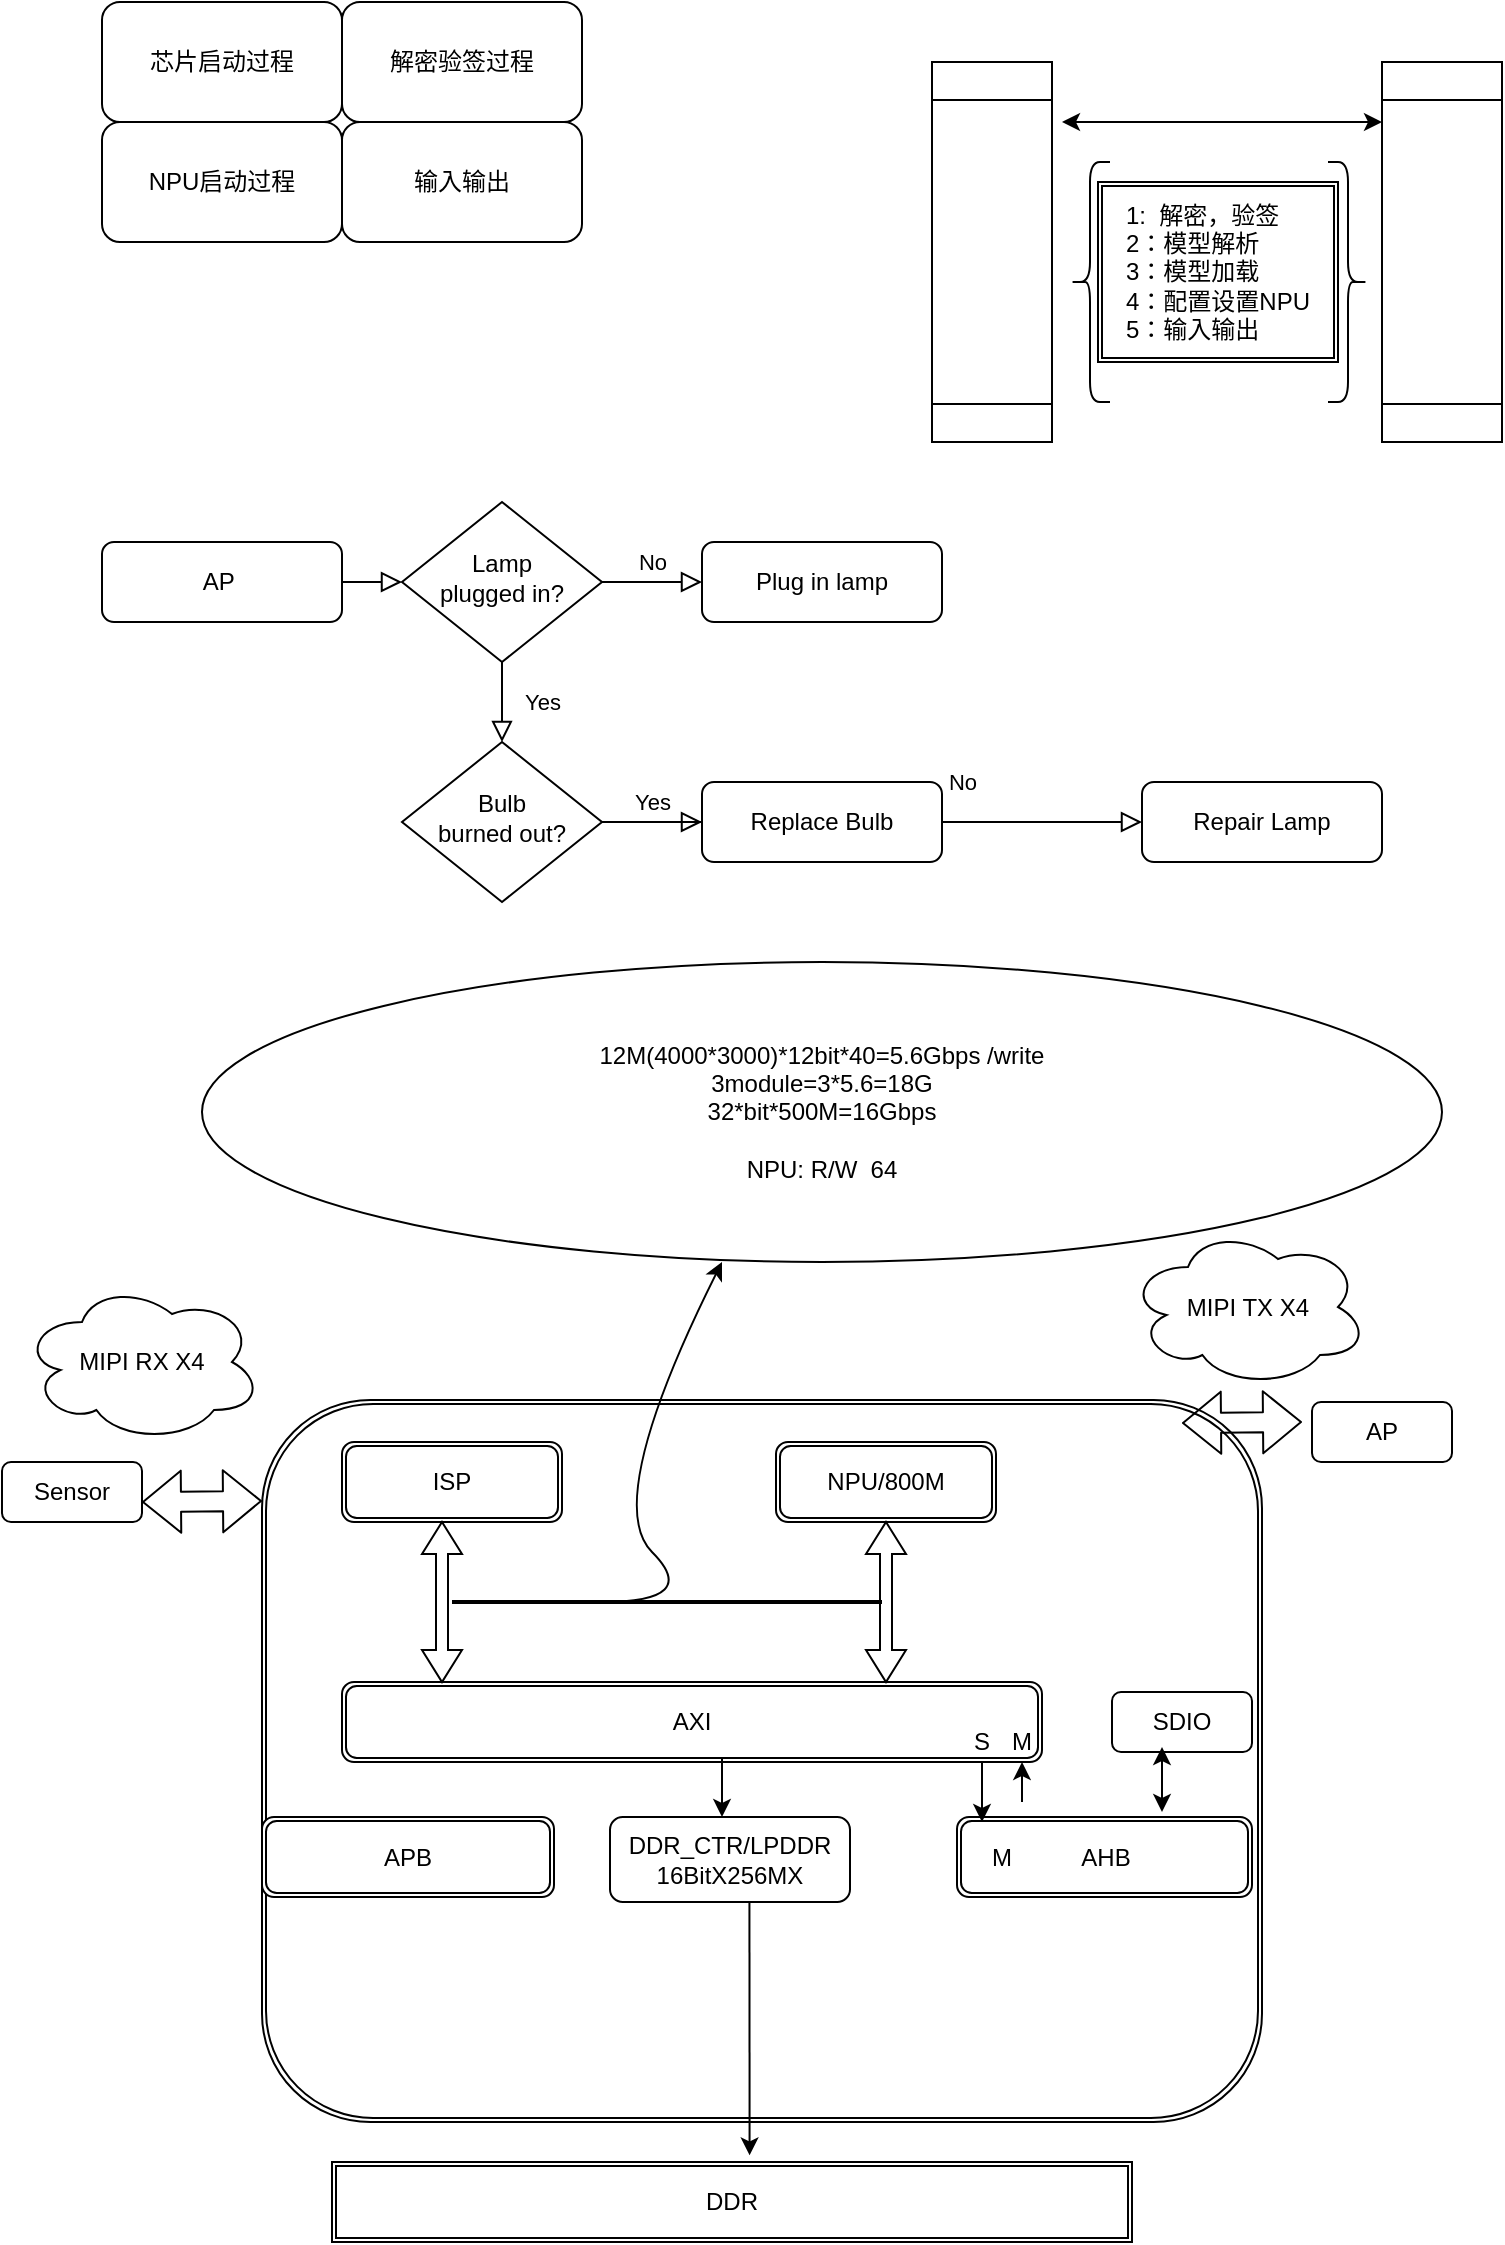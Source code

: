 <mxfile version="14.8.4" type="github">
  <diagram id="C5RBs43oDa-KdzZeNtuy" name="Page-1">
    <mxGraphModel dx="1609" dy="468" grid="1" gridSize="10" guides="1" tooltips="1" connect="1" arrows="1" fold="1" page="1" pageScale="1" pageWidth="827" pageHeight="1169" math="0" shadow="0">
      <root>
        <mxCell id="WIyWlLk6GJQsqaUBKTNV-0" />
        <mxCell id="WIyWlLk6GJQsqaUBKTNV-1" parent="WIyWlLk6GJQsqaUBKTNV-0" />
        <mxCell id="WIyWlLk6GJQsqaUBKTNV-2" value="" style="rounded=0;html=1;jettySize=auto;orthogonalLoop=1;fontSize=11;endArrow=block;endFill=0;endSize=8;strokeWidth=1;shadow=0;labelBackgroundColor=none;edgeStyle=orthogonalEdgeStyle;" parent="WIyWlLk6GJQsqaUBKTNV-1" source="WIyWlLk6GJQsqaUBKTNV-3" target="WIyWlLk6GJQsqaUBKTNV-6" edge="1">
          <mxGeometry relative="1" as="geometry" />
        </mxCell>
        <mxCell id="WIyWlLk6GJQsqaUBKTNV-3" value="AP&amp;nbsp;" style="rounded=1;whiteSpace=wrap;html=1;fontSize=12;glass=0;strokeWidth=1;shadow=0;" parent="WIyWlLk6GJQsqaUBKTNV-1" vertex="1">
          <mxGeometry x="40" y="290" width="120" height="40" as="geometry" />
        </mxCell>
        <mxCell id="WIyWlLk6GJQsqaUBKTNV-4" value="Yes" style="rounded=0;html=1;jettySize=auto;orthogonalLoop=1;fontSize=11;endArrow=block;endFill=0;endSize=8;strokeWidth=1;shadow=0;labelBackgroundColor=none;edgeStyle=orthogonalEdgeStyle;" parent="WIyWlLk6GJQsqaUBKTNV-1" source="WIyWlLk6GJQsqaUBKTNV-6" target="WIyWlLk6GJQsqaUBKTNV-10" edge="1">
          <mxGeometry y="20" relative="1" as="geometry">
            <mxPoint as="offset" />
          </mxGeometry>
        </mxCell>
        <mxCell id="WIyWlLk6GJQsqaUBKTNV-5" value="No" style="edgeStyle=orthogonalEdgeStyle;rounded=0;html=1;jettySize=auto;orthogonalLoop=1;fontSize=11;endArrow=block;endFill=0;endSize=8;strokeWidth=1;shadow=0;labelBackgroundColor=none;" parent="WIyWlLk6GJQsqaUBKTNV-1" source="WIyWlLk6GJQsqaUBKTNV-6" target="WIyWlLk6GJQsqaUBKTNV-7" edge="1">
          <mxGeometry y="10" relative="1" as="geometry">
            <mxPoint as="offset" />
          </mxGeometry>
        </mxCell>
        <mxCell id="WIyWlLk6GJQsqaUBKTNV-6" value="Lamp&lt;br&gt;plugged in?" style="rhombus;whiteSpace=wrap;html=1;shadow=0;fontFamily=Helvetica;fontSize=12;align=center;strokeWidth=1;spacing=6;spacingTop=-4;" parent="WIyWlLk6GJQsqaUBKTNV-1" vertex="1">
          <mxGeometry x="190" y="270" width="100" height="80" as="geometry" />
        </mxCell>
        <mxCell id="WIyWlLk6GJQsqaUBKTNV-7" value="Plug in lamp" style="rounded=1;whiteSpace=wrap;html=1;fontSize=12;glass=0;strokeWidth=1;shadow=0;" parent="WIyWlLk6GJQsqaUBKTNV-1" vertex="1">
          <mxGeometry x="340" y="290" width="120" height="40" as="geometry" />
        </mxCell>
        <mxCell id="WIyWlLk6GJQsqaUBKTNV-8" value="No" style="rounded=0;html=1;jettySize=auto;orthogonalLoop=1;fontSize=11;endArrow=block;endFill=0;endSize=8;strokeWidth=1;shadow=0;labelBackgroundColor=none;edgeStyle=orthogonalEdgeStyle;" parent="WIyWlLk6GJQsqaUBKTNV-1" source="WIyWlLk6GJQsqaUBKTNV-10" target="WIyWlLk6GJQsqaUBKTNV-11" edge="1">
          <mxGeometry x="0.333" y="20" relative="1" as="geometry">
            <mxPoint as="offset" />
          </mxGeometry>
        </mxCell>
        <mxCell id="WIyWlLk6GJQsqaUBKTNV-9" value="Yes" style="edgeStyle=orthogonalEdgeStyle;rounded=0;html=1;jettySize=auto;orthogonalLoop=1;fontSize=11;endArrow=block;endFill=0;endSize=8;strokeWidth=1;shadow=0;labelBackgroundColor=none;" parent="WIyWlLk6GJQsqaUBKTNV-1" source="WIyWlLk6GJQsqaUBKTNV-10" target="WIyWlLk6GJQsqaUBKTNV-12" edge="1">
          <mxGeometry y="10" relative="1" as="geometry">
            <mxPoint as="offset" />
          </mxGeometry>
        </mxCell>
        <mxCell id="WIyWlLk6GJQsqaUBKTNV-10" value="Bulb&lt;br&gt;burned out?" style="rhombus;whiteSpace=wrap;html=1;shadow=0;fontFamily=Helvetica;fontSize=12;align=center;strokeWidth=1;spacing=6;spacingTop=-4;" parent="WIyWlLk6GJQsqaUBKTNV-1" vertex="1">
          <mxGeometry x="190" y="390" width="100" height="80" as="geometry" />
        </mxCell>
        <mxCell id="WIyWlLk6GJQsqaUBKTNV-11" value="Repair Lamp" style="rounded=1;whiteSpace=wrap;html=1;fontSize=12;glass=0;strokeWidth=1;shadow=0;" parent="WIyWlLk6GJQsqaUBKTNV-1" vertex="1">
          <mxGeometry x="560" y="410" width="120" height="40" as="geometry" />
        </mxCell>
        <mxCell id="WIyWlLk6GJQsqaUBKTNV-12" value="Replace Bulb" style="rounded=1;whiteSpace=wrap;html=1;fontSize=12;glass=0;strokeWidth=1;shadow=0;" parent="WIyWlLk6GJQsqaUBKTNV-1" vertex="1">
          <mxGeometry x="340" y="410" width="120" height="40" as="geometry" />
        </mxCell>
        <mxCell id="GWDULUozMpWC_BCIRvtk-0" value="" style="shape=ext;double=1;rounded=1;whiteSpace=wrap;html=1;" parent="WIyWlLk6GJQsqaUBKTNV-1" vertex="1">
          <mxGeometry x="120" y="719" width="500" height="361" as="geometry" />
        </mxCell>
        <mxCell id="GWDULUozMpWC_BCIRvtk-3" value="ISP" style="shape=ext;double=1;rounded=1;whiteSpace=wrap;html=1;flipV=0;" parent="WIyWlLk6GJQsqaUBKTNV-1" vertex="1">
          <mxGeometry x="160" y="740" width="110" height="40" as="geometry" />
        </mxCell>
        <mxCell id="GWDULUozMpWC_BCIRvtk-4" value="NPU/800M" style="shape=ext;double=1;rounded=1;whiteSpace=wrap;html=1;flipV=0;" parent="WIyWlLk6GJQsqaUBKTNV-1" vertex="1">
          <mxGeometry x="377" y="740" width="110" height="40" as="geometry" />
        </mxCell>
        <mxCell id="GWDULUozMpWC_BCIRvtk-5" value="AXI" style="shape=ext;double=1;rounded=1;whiteSpace=wrap;html=1;" parent="WIyWlLk6GJQsqaUBKTNV-1" vertex="1">
          <mxGeometry x="160" y="860" width="350" height="40" as="geometry" />
        </mxCell>
        <mxCell id="GWDULUozMpWC_BCIRvtk-6" value="" style="shape=doubleArrow;direction=south;whiteSpace=wrap;html=1;" parent="WIyWlLk6GJQsqaUBKTNV-1" vertex="1">
          <mxGeometry x="200" y="780" width="20" height="80" as="geometry" />
        </mxCell>
        <mxCell id="GWDULUozMpWC_BCIRvtk-7" value="" style="shape=doubleArrow;direction=south;whiteSpace=wrap;html=1;" parent="WIyWlLk6GJQsqaUBKTNV-1" vertex="1">
          <mxGeometry x="422" y="780" width="20" height="80" as="geometry" />
        </mxCell>
        <mxCell id="GWDULUozMpWC_BCIRvtk-8" value="DDR" style="shape=ext;double=1;rounded=0;whiteSpace=wrap;html=1;" parent="WIyWlLk6GJQsqaUBKTNV-1" vertex="1">
          <mxGeometry x="155" y="1100" width="400" height="40" as="geometry" />
        </mxCell>
        <mxCell id="GWDULUozMpWC_BCIRvtk-10" value="" style="line;strokeWidth=2;direction=south;html=1;rotation=-90;" parent="WIyWlLk6GJQsqaUBKTNV-1" vertex="1">
          <mxGeometry x="317.5" y="712.5" width="10" height="215" as="geometry" />
        </mxCell>
        <mxCell id="GWDULUozMpWC_BCIRvtk-12" value="" style="curved=1;endArrow=classic;html=1;" parent="WIyWlLk6GJQsqaUBKTNV-1" edge="1">
          <mxGeometry width="50" height="50" relative="1" as="geometry">
            <mxPoint x="290" y="820" as="sourcePoint" />
            <mxPoint x="350" y="650" as="targetPoint" />
            <Array as="points">
              <mxPoint x="340" y="820" />
              <mxPoint x="290" y="770" />
            </Array>
          </mxGeometry>
        </mxCell>
        <mxCell id="GWDULUozMpWC_BCIRvtk-13" value="12M(4000*3000)*12bit*40=5.6Gbps /write&lt;br&gt;3module=3*5.6=18G&lt;br&gt;32*bit*500M=16Gbps&lt;br&gt;&lt;br&gt;NPU: R/W&amp;nbsp; 64" style="ellipse;whiteSpace=wrap;html=1;" parent="WIyWlLk6GJQsqaUBKTNV-1" vertex="1">
          <mxGeometry x="90" y="500" width="620" height="150" as="geometry" />
        </mxCell>
        <mxCell id="GWDULUozMpWC_BCIRvtk-15" value="" style="shape=process;whiteSpace=wrap;html=1;backgroundOutline=1;rotation=90;" parent="WIyWlLk6GJQsqaUBKTNV-1" vertex="1">
          <mxGeometry x="615" y="115" width="190" height="60" as="geometry" />
        </mxCell>
        <mxCell id="GWDULUozMpWC_BCIRvtk-16" value="" style="endArrow=classic;startArrow=classic;html=1;" parent="WIyWlLk6GJQsqaUBKTNV-1" edge="1">
          <mxGeometry width="50" height="50" relative="1" as="geometry">
            <mxPoint x="520" y="80" as="sourcePoint" />
            <mxPoint x="680" y="80" as="targetPoint" />
            <Array as="points">
              <mxPoint x="610" y="80" />
            </Array>
          </mxGeometry>
        </mxCell>
        <mxCell id="GWDULUozMpWC_BCIRvtk-17" value="" style="shape=curlyBracket;whiteSpace=wrap;html=1;rounded=1;" parent="WIyWlLk6GJQsqaUBKTNV-1" vertex="1">
          <mxGeometry x="524" y="100" width="20" height="120" as="geometry" />
        </mxCell>
        <mxCell id="GWDULUozMpWC_BCIRvtk-18" value="" style="shape=curlyBracket;whiteSpace=wrap;html=1;rounded=1;flipH=1;" parent="WIyWlLk6GJQsqaUBKTNV-1" vertex="1">
          <mxGeometry x="653" y="100" width="20" height="120" as="geometry" />
        </mxCell>
        <mxCell id="GWDULUozMpWC_BCIRvtk-20" value="&lt;div style=&quot;text-align: left&quot;&gt;&lt;span&gt;1:&amp;nbsp; 解密，验签&lt;/span&gt;&lt;/div&gt;&lt;div style=&quot;text-align: left&quot;&gt;&lt;span&gt;2：模型解析&lt;/span&gt;&lt;/div&gt;&lt;div style=&quot;text-align: left&quot;&gt;&lt;span&gt;3：模型加载&lt;/span&gt;&lt;/div&gt;&lt;div style=&quot;text-align: left&quot;&gt;&lt;span&gt;4：配置设置NPU&lt;/span&gt;&lt;/div&gt;&lt;div style=&quot;text-align: left&quot;&gt;&lt;span&gt;5：输入输出&lt;/span&gt;&lt;/div&gt;" style="shape=ext;double=1;rounded=0;whiteSpace=wrap;html=1;" parent="WIyWlLk6GJQsqaUBKTNV-1" vertex="1">
          <mxGeometry x="538" y="110" width="120" height="90" as="geometry" />
        </mxCell>
        <mxCell id="GWDULUozMpWC_BCIRvtk-21" value="" style="shape=process;whiteSpace=wrap;html=1;backgroundOutline=1;rotation=90;" parent="WIyWlLk6GJQsqaUBKTNV-1" vertex="1">
          <mxGeometry x="390" y="115" width="190" height="60" as="geometry" />
        </mxCell>
        <mxCell id="rHONE3shHg6yAWBH-fY9-0" value="解密验签过程" style="rounded=1;whiteSpace=wrap;html=1;" parent="WIyWlLk6GJQsqaUBKTNV-1" vertex="1">
          <mxGeometry x="160" y="20" width="120" height="60" as="geometry" />
        </mxCell>
        <mxCell id="rHONE3shHg6yAWBH-fY9-1" value="芯片启动过程" style="rounded=1;whiteSpace=wrap;html=1;" parent="WIyWlLk6GJQsqaUBKTNV-1" vertex="1">
          <mxGeometry x="40" y="20" width="120" height="60" as="geometry" />
        </mxCell>
        <mxCell id="rHONE3shHg6yAWBH-fY9-2" value="NPU启动过程" style="rounded=1;whiteSpace=wrap;html=1;" parent="WIyWlLk6GJQsqaUBKTNV-1" vertex="1">
          <mxGeometry x="40" y="80" width="120" height="60" as="geometry" />
        </mxCell>
        <mxCell id="rHONE3shHg6yAWBH-fY9-3" value="输入输出" style="rounded=1;whiteSpace=wrap;html=1;" parent="WIyWlLk6GJQsqaUBKTNV-1" vertex="1">
          <mxGeometry x="160" y="80" width="120" height="60" as="geometry" />
        </mxCell>
        <mxCell id="IGrL_qeKg5-xkMg7fqGt-0" value="Sensor" style="rounded=1;whiteSpace=wrap;html=1;" vertex="1" parent="WIyWlLk6GJQsqaUBKTNV-1">
          <mxGeometry x="-10" y="750" width="70" height="30" as="geometry" />
        </mxCell>
        <mxCell id="IGrL_qeKg5-xkMg7fqGt-1" value="" style="shape=flexArrow;endArrow=classic;startArrow=classic;html=1;" edge="1" parent="WIyWlLk6GJQsqaUBKTNV-1">
          <mxGeometry width="100" height="100" relative="1" as="geometry">
            <mxPoint x="60" y="770" as="sourcePoint" />
            <mxPoint x="120" y="769.5" as="targetPoint" />
          </mxGeometry>
        </mxCell>
        <mxCell id="IGrL_qeKg5-xkMg7fqGt-2" value="MIPI RX X4" style="ellipse;shape=cloud;whiteSpace=wrap;html=1;" vertex="1" parent="WIyWlLk6GJQsqaUBKTNV-1">
          <mxGeometry y="660" width="120" height="80" as="geometry" />
        </mxCell>
        <mxCell id="IGrL_qeKg5-xkMg7fqGt-3" value="AP" style="rounded=1;whiteSpace=wrap;html=1;" vertex="1" parent="WIyWlLk6GJQsqaUBKTNV-1">
          <mxGeometry x="645" y="720" width="70" height="30" as="geometry" />
        </mxCell>
        <mxCell id="IGrL_qeKg5-xkMg7fqGt-4" value="" style="shape=flexArrow;endArrow=classic;startArrow=classic;html=1;" edge="1" parent="WIyWlLk6GJQsqaUBKTNV-1">
          <mxGeometry width="100" height="100" relative="1" as="geometry">
            <mxPoint x="580" y="730.5" as="sourcePoint" />
            <mxPoint x="640" y="730" as="targetPoint" />
          </mxGeometry>
        </mxCell>
        <mxCell id="IGrL_qeKg5-xkMg7fqGt-5" value="MIPI TX X4" style="ellipse;shape=cloud;whiteSpace=wrap;html=1;" vertex="1" parent="WIyWlLk6GJQsqaUBKTNV-1">
          <mxGeometry x="553" y="632.5" width="120" height="80" as="geometry" />
        </mxCell>
        <mxCell id="IGrL_qeKg5-xkMg7fqGt-6" value="AHB" style="shape=ext;double=1;rounded=1;whiteSpace=wrap;html=1;" vertex="1" parent="WIyWlLk6GJQsqaUBKTNV-1">
          <mxGeometry x="467.5" y="927.5" width="147.5" height="40" as="geometry" />
        </mxCell>
        <mxCell id="IGrL_qeKg5-xkMg7fqGt-7" value="APB" style="shape=ext;double=1;rounded=1;whiteSpace=wrap;html=1;" vertex="1" parent="WIyWlLk6GJQsqaUBKTNV-1">
          <mxGeometry x="120" y="927.5" width="146" height="40" as="geometry" />
        </mxCell>
        <mxCell id="IGrL_qeKg5-xkMg7fqGt-9" value="SDIO" style="rounded=1;whiteSpace=wrap;html=1;" vertex="1" parent="WIyWlLk6GJQsqaUBKTNV-1">
          <mxGeometry x="545" y="865" width="70" height="30" as="geometry" />
        </mxCell>
        <mxCell id="IGrL_qeKg5-xkMg7fqGt-10" value="" style="endArrow=classic;startArrow=classic;html=1;" edge="1" parent="WIyWlLk6GJQsqaUBKTNV-1">
          <mxGeometry width="50" height="50" relative="1" as="geometry">
            <mxPoint x="570" y="925" as="sourcePoint" />
            <mxPoint x="570" y="892.5" as="targetPoint" />
          </mxGeometry>
        </mxCell>
        <mxCell id="IGrL_qeKg5-xkMg7fqGt-12" value="" style="endArrow=classic;html=1;" edge="1" parent="WIyWlLk6GJQsqaUBKTNV-1">
          <mxGeometry width="50" height="50" relative="1" as="geometry">
            <mxPoint x="500" y="920" as="sourcePoint" />
            <mxPoint x="500" y="900" as="targetPoint" />
          </mxGeometry>
        </mxCell>
        <mxCell id="IGrL_qeKg5-xkMg7fqGt-13" value="" style="endArrow=classic;html=1;" edge="1" parent="WIyWlLk6GJQsqaUBKTNV-1">
          <mxGeometry width="50" height="50" relative="1" as="geometry">
            <mxPoint x="480" y="900" as="sourcePoint" />
            <mxPoint x="480" y="930" as="targetPoint" />
          </mxGeometry>
        </mxCell>
        <mxCell id="IGrL_qeKg5-xkMg7fqGt-15" value="S" style="text;html=1;strokeColor=none;fillColor=none;align=center;verticalAlign=middle;whiteSpace=wrap;rounded=1;" vertex="1" parent="WIyWlLk6GJQsqaUBKTNV-1">
          <mxGeometry x="460" y="880" width="40" height="20" as="geometry" />
        </mxCell>
        <mxCell id="IGrL_qeKg5-xkMg7fqGt-16" value="M" style="text;html=1;strokeColor=none;fillColor=none;align=center;verticalAlign=middle;whiteSpace=wrap;rounded=1;" vertex="1" parent="WIyWlLk6GJQsqaUBKTNV-1">
          <mxGeometry x="480" y="880" width="40" height="20" as="geometry" />
        </mxCell>
        <mxCell id="IGrL_qeKg5-xkMg7fqGt-17" value="M" style="text;html=1;strokeColor=none;fillColor=none;align=center;verticalAlign=middle;whiteSpace=wrap;rounded=1;" vertex="1" parent="WIyWlLk6GJQsqaUBKTNV-1">
          <mxGeometry x="470" y="937.5" width="40" height="20" as="geometry" />
        </mxCell>
        <mxCell id="IGrL_qeKg5-xkMg7fqGt-18" value="" style="endArrow=classic;html=1;entryX=0.522;entryY=-0.083;entryDx=0;entryDy=0;entryPerimeter=0;exitX=0.581;exitY=0.937;exitDx=0;exitDy=0;exitPerimeter=0;" edge="1" parent="WIyWlLk6GJQsqaUBKTNV-1" source="IGrL_qeKg5-xkMg7fqGt-19" target="GWDULUozMpWC_BCIRvtk-8">
          <mxGeometry width="50" height="50" relative="1" as="geometry">
            <mxPoint x="366" y="905" as="sourcePoint" />
            <mxPoint x="366" y="1015" as="targetPoint" />
            <Array as="points" />
          </mxGeometry>
        </mxCell>
        <mxCell id="IGrL_qeKg5-xkMg7fqGt-19" value="&lt;span&gt;DDR_CTR/LPDDR 16BitX256MX&lt;/span&gt;" style="rounded=1;whiteSpace=wrap;html=1;" vertex="1" parent="WIyWlLk6GJQsqaUBKTNV-1">
          <mxGeometry x="294" y="927.5" width="120" height="42.5" as="geometry" />
        </mxCell>
        <mxCell id="IGrL_qeKg5-xkMg7fqGt-20" value="" style="endArrow=classic;html=1;" edge="1" parent="WIyWlLk6GJQsqaUBKTNV-1">
          <mxGeometry width="50" height="50" relative="1" as="geometry">
            <mxPoint x="350" y="897.5" as="sourcePoint" />
            <mxPoint x="350" y="927.5" as="targetPoint" />
          </mxGeometry>
        </mxCell>
      </root>
    </mxGraphModel>
  </diagram>
</mxfile>
